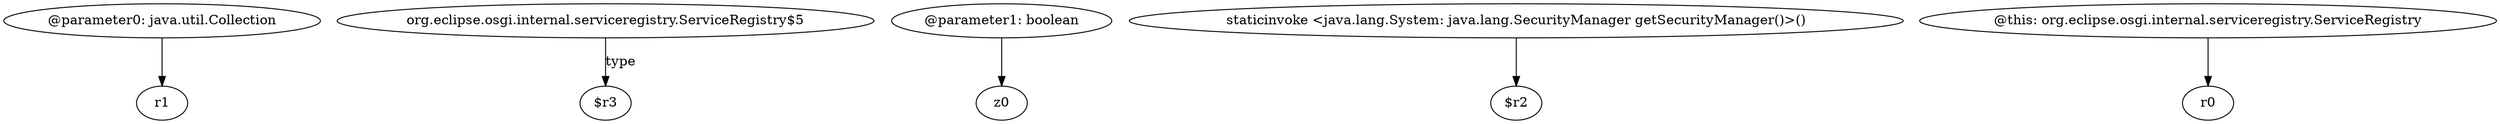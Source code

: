 digraph g {
0[label="@parameter0: java.util.Collection"]
1[label="r1"]
0->1[label=""]
2[label="org.eclipse.osgi.internal.serviceregistry.ServiceRegistry$5"]
3[label="$r3"]
2->3[label="type"]
4[label="@parameter1: boolean"]
5[label="z0"]
4->5[label=""]
6[label="staticinvoke <java.lang.System: java.lang.SecurityManager getSecurityManager()>()"]
7[label="$r2"]
6->7[label=""]
8[label="@this: org.eclipse.osgi.internal.serviceregistry.ServiceRegistry"]
9[label="r0"]
8->9[label=""]
}